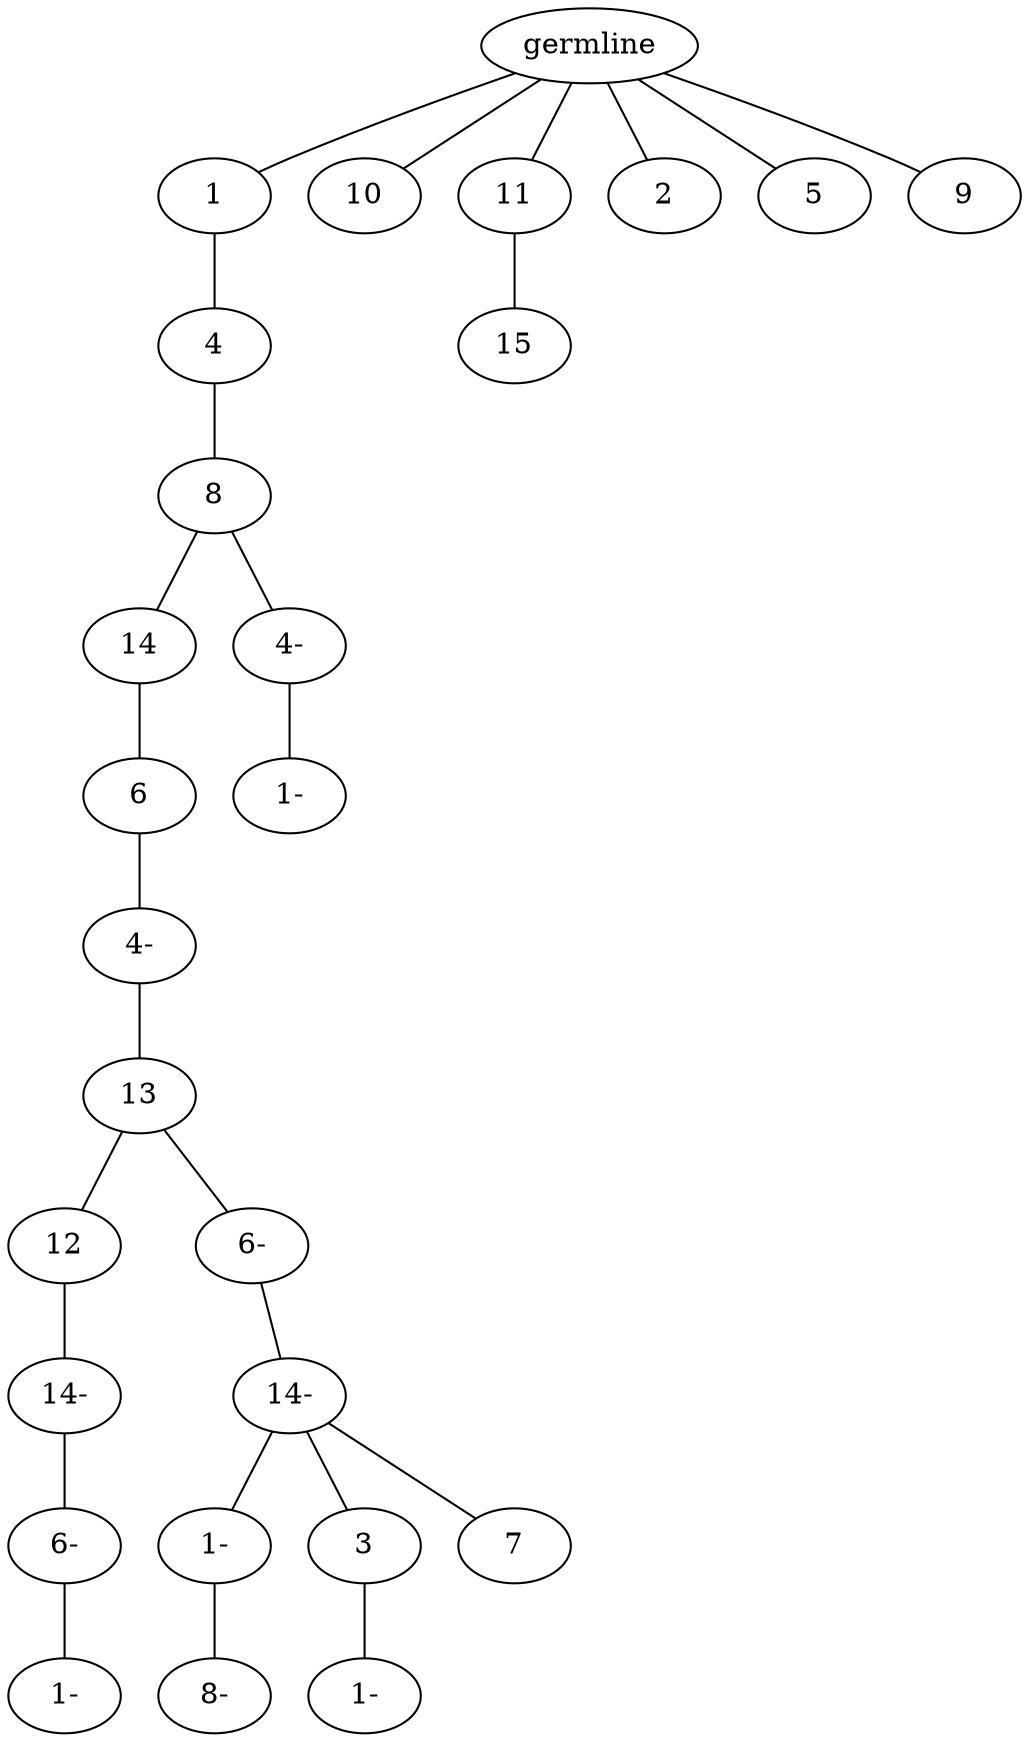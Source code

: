 graph tree {
    "140037042591872" [label="germline"];
    "140037042593696" [label="1"];
    "140037042591344" [label="4"];
    "140037042591200" [label="8"];
    "140037043021904" [label="14"];
    "140037043020272" [label="6"];
    "140037043005616" [label="4-"];
    "140037042324240" [label="13"];
    "140037042325968" [label="12"];
    "140037042324816" [label="14-"];
    "140037042324144" [label="6-"];
    "140037043261104" [label="1-"];
    "140037042324432" [label="6-"];
    "140037042325632" [label="14-"];
    "140037042324720" [label="1-"];
    "140037042326832" [label="8-"];
    "140037042324960" [label="3"];
    "140037042324624" [label="1-"];
    "140037042325296" [label="7"];
    "140037043023536" [label="4-"];
    "140037043020608" [label="1-"];
    "140037043039008" [label="10"];
    "140037043036992" [label="11"];
    "140037042591248" [label="15"];
    "140037043038288" [label="2"];
    "140037043039248" [label="5"];
    "140037043004176" [label="9"];
    "140037042591872" -- "140037042593696";
    "140037042591872" -- "140037043039008";
    "140037042591872" -- "140037043036992";
    "140037042591872" -- "140037043038288";
    "140037042591872" -- "140037043039248";
    "140037042591872" -- "140037043004176";
    "140037042593696" -- "140037042591344";
    "140037042591344" -- "140037042591200";
    "140037042591200" -- "140037043021904";
    "140037042591200" -- "140037043023536";
    "140037043021904" -- "140037043020272";
    "140037043020272" -- "140037043005616";
    "140037043005616" -- "140037042324240";
    "140037042324240" -- "140037042325968";
    "140037042324240" -- "140037042324432";
    "140037042325968" -- "140037042324816";
    "140037042324816" -- "140037042324144";
    "140037042324144" -- "140037043261104";
    "140037042324432" -- "140037042325632";
    "140037042325632" -- "140037042324720";
    "140037042325632" -- "140037042324960";
    "140037042325632" -- "140037042325296";
    "140037042324720" -- "140037042326832";
    "140037042324960" -- "140037042324624";
    "140037043023536" -- "140037043020608";
    "140037043036992" -- "140037042591248";
}
